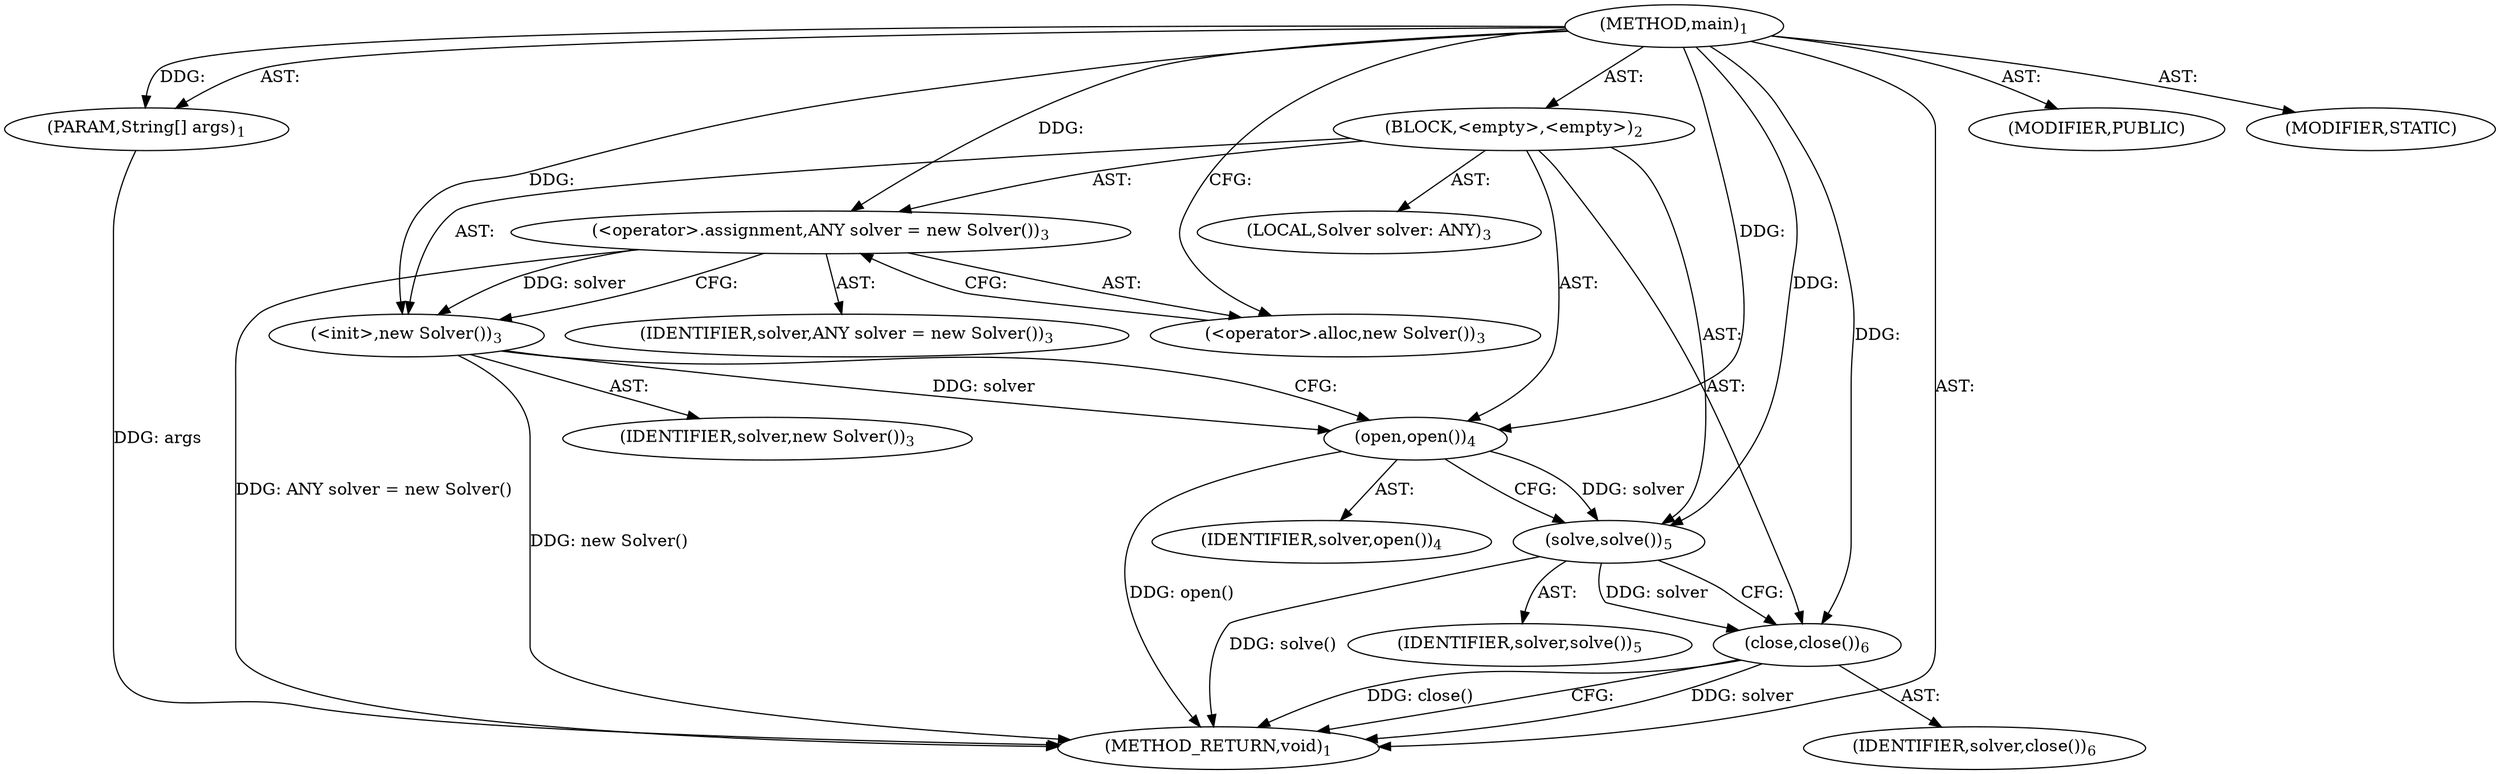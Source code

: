 digraph "main" {  
"19" [label = <(METHOD,main)<SUB>1</SUB>> ]
"20" [label = <(PARAM,String[] args)<SUB>1</SUB>> ]
"21" [label = <(BLOCK,&lt;empty&gt;,&lt;empty&gt;)<SUB>2</SUB>> ]
"4" [label = <(LOCAL,Solver solver: ANY)<SUB>3</SUB>> ]
"22" [label = <(&lt;operator&gt;.assignment,ANY solver = new Solver())<SUB>3</SUB>> ]
"23" [label = <(IDENTIFIER,solver,ANY solver = new Solver())<SUB>3</SUB>> ]
"24" [label = <(&lt;operator&gt;.alloc,new Solver())<SUB>3</SUB>> ]
"25" [label = <(&lt;init&gt;,new Solver())<SUB>3</SUB>> ]
"3" [label = <(IDENTIFIER,solver,new Solver())<SUB>3</SUB>> ]
"26" [label = <(open,open())<SUB>4</SUB>> ]
"27" [label = <(IDENTIFIER,solver,open())<SUB>4</SUB>> ]
"28" [label = <(solve,solve())<SUB>5</SUB>> ]
"29" [label = <(IDENTIFIER,solver,solve())<SUB>5</SUB>> ]
"30" [label = <(close,close())<SUB>6</SUB>> ]
"31" [label = <(IDENTIFIER,solver,close())<SUB>6</SUB>> ]
"32" [label = <(MODIFIER,PUBLIC)> ]
"33" [label = <(MODIFIER,STATIC)> ]
"34" [label = <(METHOD_RETURN,void)<SUB>1</SUB>> ]
  "19" -> "20"  [ label = "AST: "] 
  "19" -> "21"  [ label = "AST: "] 
  "19" -> "32"  [ label = "AST: "] 
  "19" -> "33"  [ label = "AST: "] 
  "19" -> "34"  [ label = "AST: "] 
  "21" -> "4"  [ label = "AST: "] 
  "21" -> "22"  [ label = "AST: "] 
  "21" -> "25"  [ label = "AST: "] 
  "21" -> "26"  [ label = "AST: "] 
  "21" -> "28"  [ label = "AST: "] 
  "21" -> "30"  [ label = "AST: "] 
  "22" -> "23"  [ label = "AST: "] 
  "22" -> "24"  [ label = "AST: "] 
  "25" -> "3"  [ label = "AST: "] 
  "26" -> "27"  [ label = "AST: "] 
  "28" -> "29"  [ label = "AST: "] 
  "30" -> "31"  [ label = "AST: "] 
  "22" -> "25"  [ label = "CFG: "] 
  "25" -> "26"  [ label = "CFG: "] 
  "26" -> "28"  [ label = "CFG: "] 
  "28" -> "30"  [ label = "CFG: "] 
  "30" -> "34"  [ label = "CFG: "] 
  "24" -> "22"  [ label = "CFG: "] 
  "19" -> "24"  [ label = "CFG: "] 
  "20" -> "34"  [ label = "DDG: args"] 
  "22" -> "34"  [ label = "DDG: ANY solver = new Solver()"] 
  "25" -> "34"  [ label = "DDG: new Solver()"] 
  "26" -> "34"  [ label = "DDG: open()"] 
  "28" -> "34"  [ label = "DDG: solve()"] 
  "30" -> "34"  [ label = "DDG: solver"] 
  "30" -> "34"  [ label = "DDG: close()"] 
  "19" -> "20"  [ label = "DDG: "] 
  "19" -> "22"  [ label = "DDG: "] 
  "22" -> "25"  [ label = "DDG: solver"] 
  "19" -> "25"  [ label = "DDG: "] 
  "25" -> "26"  [ label = "DDG: solver"] 
  "19" -> "26"  [ label = "DDG: "] 
  "26" -> "28"  [ label = "DDG: solver"] 
  "19" -> "28"  [ label = "DDG: "] 
  "28" -> "30"  [ label = "DDG: solver"] 
  "19" -> "30"  [ label = "DDG: "] 
}
